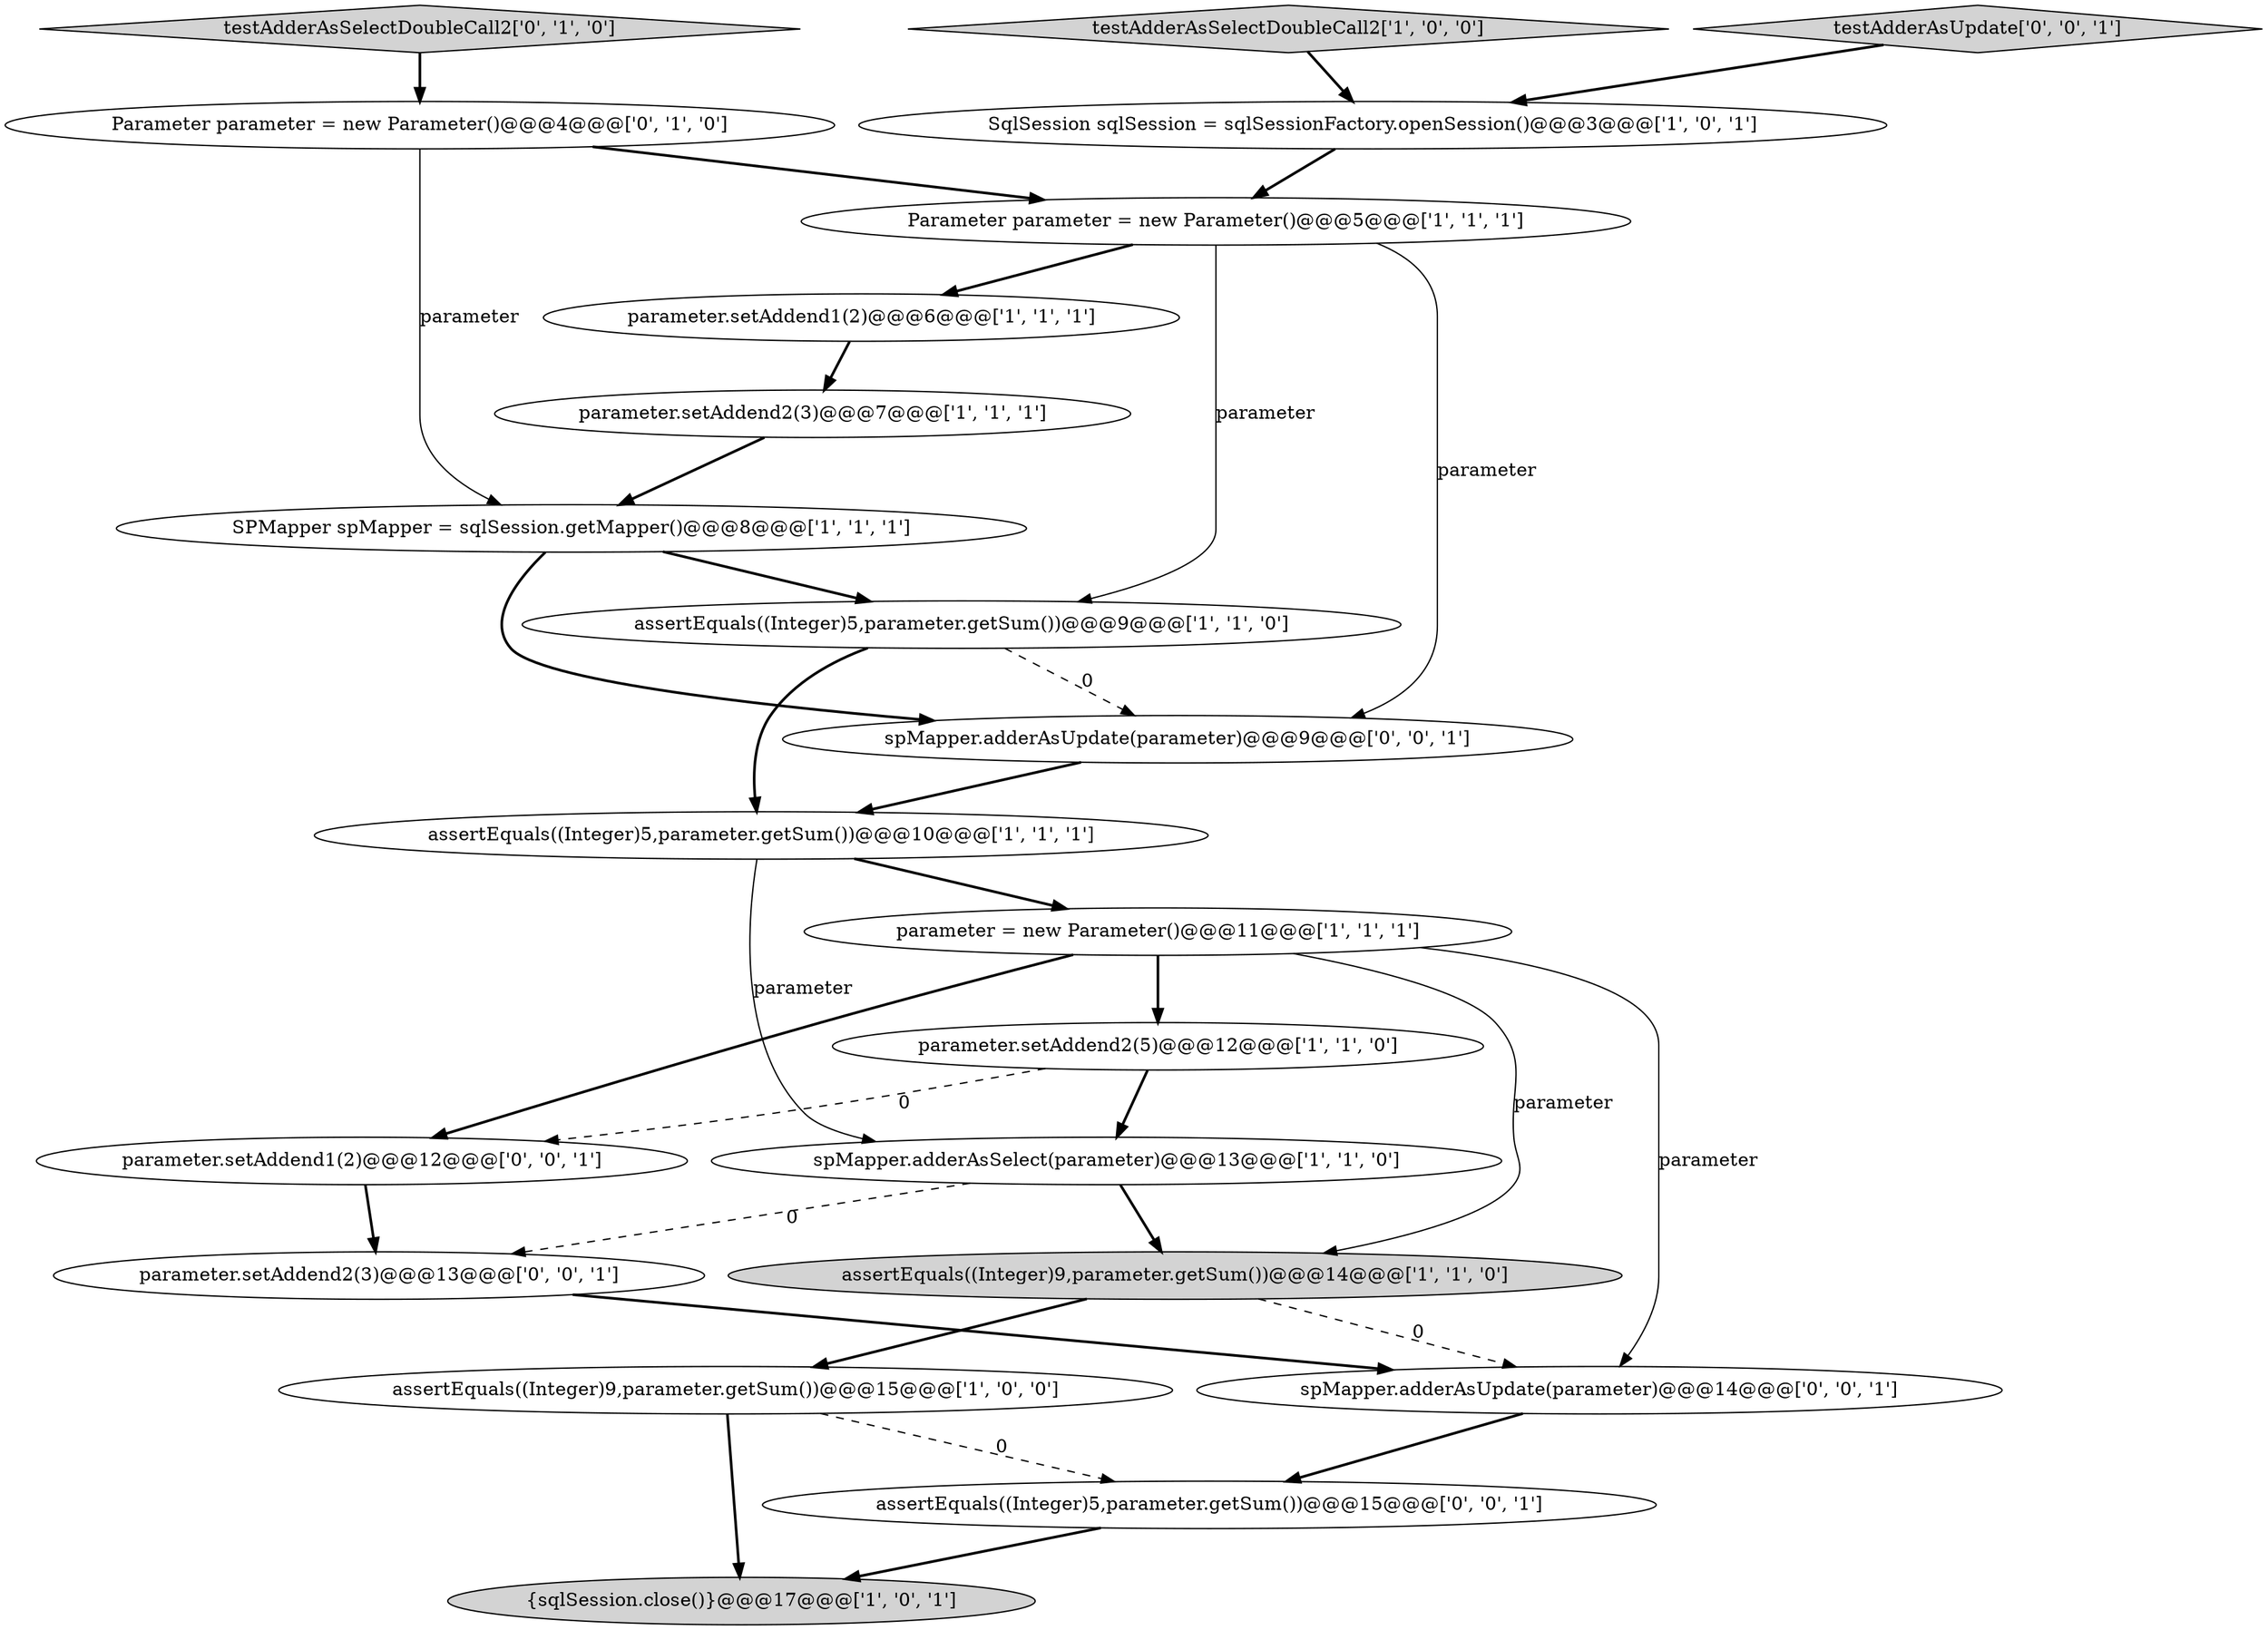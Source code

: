 digraph {
13 [style = filled, label = "assertEquals((Integer)9,parameter.getSum())@@@14@@@['1', '1', '0']", fillcolor = lightgray, shape = ellipse image = "AAA0AAABBB1BBB"];
14 [style = filled, label = "Parameter parameter = new Parameter()@@@4@@@['0', '1', '0']", fillcolor = white, shape = ellipse image = "AAA0AAABBB2BBB"];
19 [style = filled, label = "assertEquals((Integer)5,parameter.getSum())@@@15@@@['0', '0', '1']", fillcolor = white, shape = ellipse image = "AAA0AAABBB3BBB"];
1 [style = filled, label = "assertEquals((Integer)5,parameter.getSum())@@@9@@@['1', '1', '0']", fillcolor = white, shape = ellipse image = "AAA0AAABBB1BBB"];
7 [style = filled, label = "SPMapper spMapper = sqlSession.getMapper()@@@8@@@['1', '1', '1']", fillcolor = white, shape = ellipse image = "AAA0AAABBB1BBB"];
15 [style = filled, label = "testAdderAsSelectDoubleCall2['0', '1', '0']", fillcolor = lightgray, shape = diamond image = "AAA0AAABBB2BBB"];
9 [style = filled, label = "{sqlSession.close()}@@@17@@@['1', '0', '1']", fillcolor = lightgray, shape = ellipse image = "AAA0AAABBB1BBB"];
6 [style = filled, label = "parameter.setAddend1(2)@@@6@@@['1', '1', '1']", fillcolor = white, shape = ellipse image = "AAA0AAABBB1BBB"];
2 [style = filled, label = "parameter.setAddend2(5)@@@12@@@['1', '1', '0']", fillcolor = white, shape = ellipse image = "AAA0AAABBB1BBB"];
17 [style = filled, label = "spMapper.adderAsUpdate(parameter)@@@9@@@['0', '0', '1']", fillcolor = white, shape = ellipse image = "AAA0AAABBB3BBB"];
20 [style = filled, label = "testAdderAsUpdate['0', '0', '1']", fillcolor = lightgray, shape = diamond image = "AAA0AAABBB3BBB"];
0 [style = filled, label = "Parameter parameter = new Parameter()@@@5@@@['1', '1', '1']", fillcolor = white, shape = ellipse image = "AAA0AAABBB1BBB"];
3 [style = filled, label = "assertEquals((Integer)9,parameter.getSum())@@@15@@@['1', '0', '0']", fillcolor = white, shape = ellipse image = "AAA0AAABBB1BBB"];
4 [style = filled, label = "parameter.setAddend2(3)@@@7@@@['1', '1', '1']", fillcolor = white, shape = ellipse image = "AAA0AAABBB1BBB"];
16 [style = filled, label = "spMapper.adderAsUpdate(parameter)@@@14@@@['0', '0', '1']", fillcolor = white, shape = ellipse image = "AAA0AAABBB3BBB"];
21 [style = filled, label = "parameter.setAddend1(2)@@@12@@@['0', '0', '1']", fillcolor = white, shape = ellipse image = "AAA0AAABBB3BBB"];
11 [style = filled, label = "assertEquals((Integer)5,parameter.getSum())@@@10@@@['1', '1', '1']", fillcolor = white, shape = ellipse image = "AAA0AAABBB1BBB"];
12 [style = filled, label = "parameter = new Parameter()@@@11@@@['1', '1', '1']", fillcolor = white, shape = ellipse image = "AAA0AAABBB1BBB"];
10 [style = filled, label = "testAdderAsSelectDoubleCall2['1', '0', '0']", fillcolor = lightgray, shape = diamond image = "AAA0AAABBB1BBB"];
8 [style = filled, label = "SqlSession sqlSession = sqlSessionFactory.openSession()@@@3@@@['1', '0', '1']", fillcolor = white, shape = ellipse image = "AAA0AAABBB1BBB"];
18 [style = filled, label = "parameter.setAddend2(3)@@@13@@@['0', '0', '1']", fillcolor = white, shape = ellipse image = "AAA0AAABBB3BBB"];
5 [style = filled, label = "spMapper.adderAsSelect(parameter)@@@13@@@['1', '1', '0']", fillcolor = white, shape = ellipse image = "AAA0AAABBB1BBB"];
7->1 [style = bold, label=""];
7->17 [style = bold, label=""];
15->14 [style = bold, label=""];
12->16 [style = solid, label="parameter"];
0->6 [style = bold, label=""];
12->21 [style = bold, label=""];
11->12 [style = bold, label=""];
0->1 [style = solid, label="parameter"];
16->19 [style = bold, label=""];
5->18 [style = dashed, label="0"];
21->18 [style = bold, label=""];
4->7 [style = bold, label=""];
1->11 [style = bold, label=""];
3->19 [style = dashed, label="0"];
8->0 [style = bold, label=""];
3->9 [style = bold, label=""];
6->4 [style = bold, label=""];
12->2 [style = bold, label=""];
20->8 [style = bold, label=""];
1->17 [style = dashed, label="0"];
12->13 [style = solid, label="parameter"];
13->3 [style = bold, label=""];
10->8 [style = bold, label=""];
14->0 [style = bold, label=""];
19->9 [style = bold, label=""];
2->21 [style = dashed, label="0"];
5->13 [style = bold, label=""];
11->5 [style = solid, label="parameter"];
13->16 [style = dashed, label="0"];
14->7 [style = solid, label="parameter"];
2->5 [style = bold, label=""];
0->17 [style = solid, label="parameter"];
17->11 [style = bold, label=""];
18->16 [style = bold, label=""];
}
